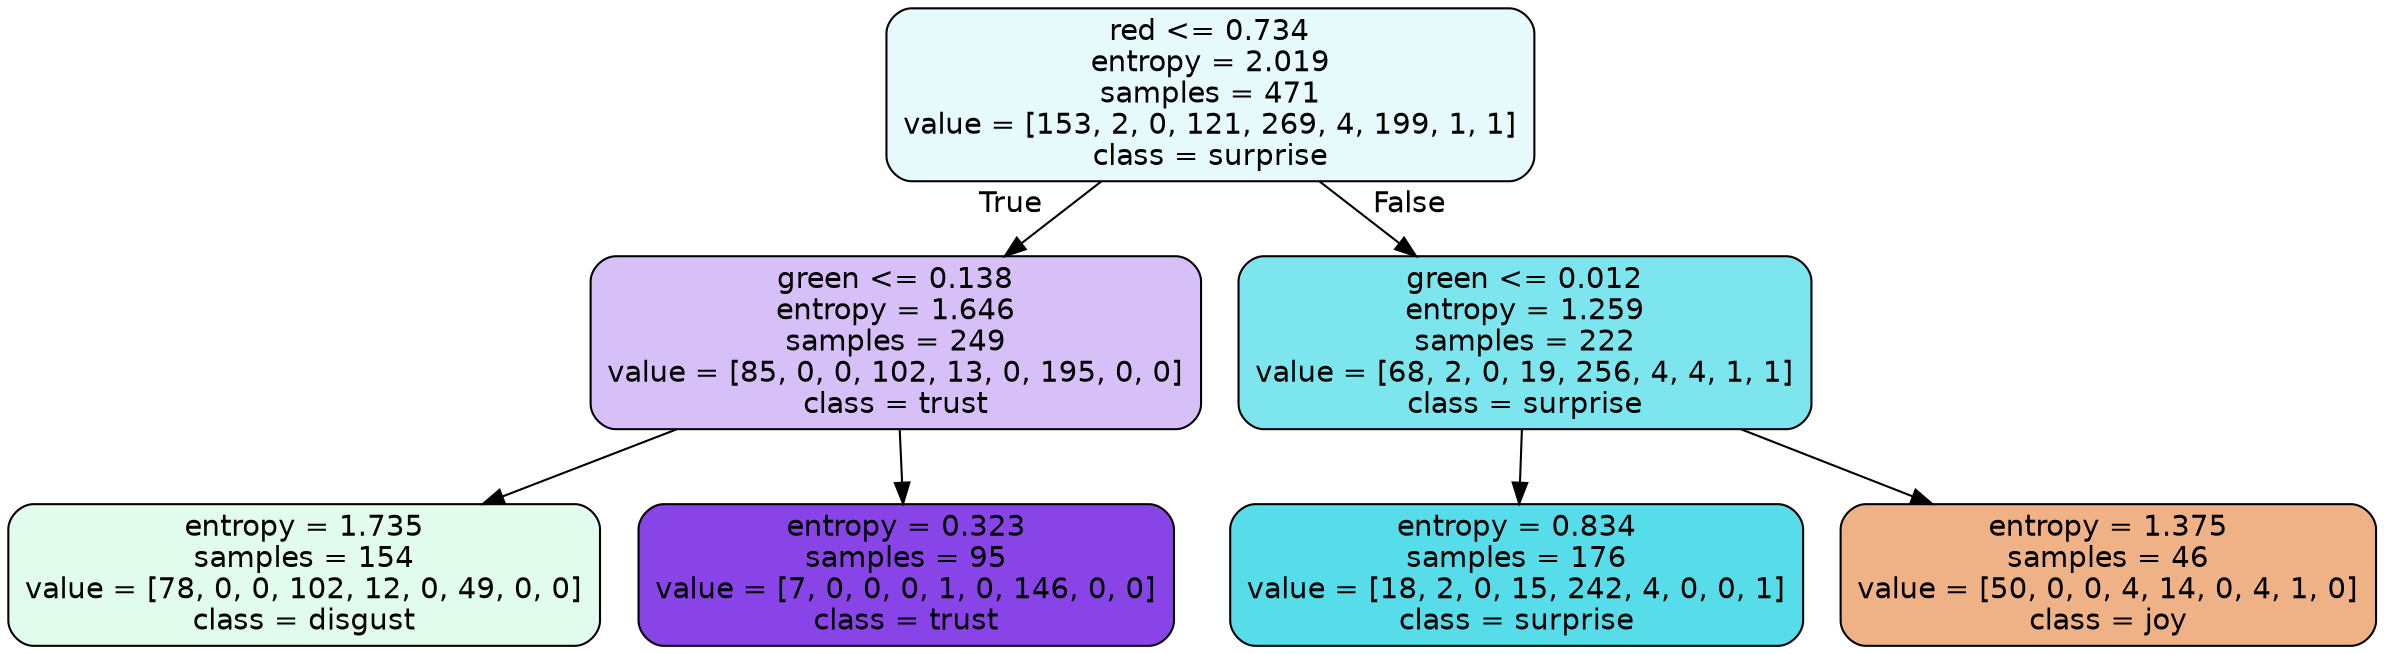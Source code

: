 digraph Tree {
node [shape=box, style="filled, rounded", color="black", fontname=helvetica] ;
edge [fontname=helvetica] ;
0 [label="red <= 0.734\nentropy = 2.019\nsamples = 471\nvalue = [153, 2, 0, 121, 269, 4, 199, 1, 1]\nclass = surprise", fillcolor="#39d7e520"] ;
1 [label="green <= 0.138\nentropy = 1.646\nsamples = 249\nvalue = [85, 0, 0, 102, 13, 0, 195, 0, 0]\nclass = trust", fillcolor="#8139e551"] ;
0 -> 1 [labeldistance=2.5, labelangle=45, headlabel="True"] ;
2 [label="entropy = 1.735\nsamples = 154\nvalue = [78, 0, 0, 102, 12, 0, 49, 0, 0]\nclass = disgust", fillcolor="#39e58126"] ;
1 -> 2 ;
3 [label="entropy = 0.323\nsamples = 95\nvalue = [7, 0, 0, 0, 1, 0, 146, 0, 0]\nclass = trust", fillcolor="#8139e5f1"] ;
1 -> 3 ;
4 [label="green <= 0.012\nentropy = 1.259\nsamples = 222\nvalue = [68, 2, 0, 19, 256, 4, 4, 1, 1]\nclass = surprise", fillcolor="#39d7e5a7"] ;
0 -> 4 [labeldistance=2.5, labelangle=-45, headlabel="False"] ;
5 [label="entropy = 0.834\nsamples = 176\nvalue = [18, 2, 0, 15, 242, 4, 0, 0, 1]\nclass = surprise", fillcolor="#39d7e5d8"] ;
4 -> 5 ;
6 [label="entropy = 1.375\nsamples = 46\nvalue = [50, 0, 0, 4, 14, 0, 4, 1, 0]\nclass = joy", fillcolor="#e581399c"] ;
4 -> 6 ;
}